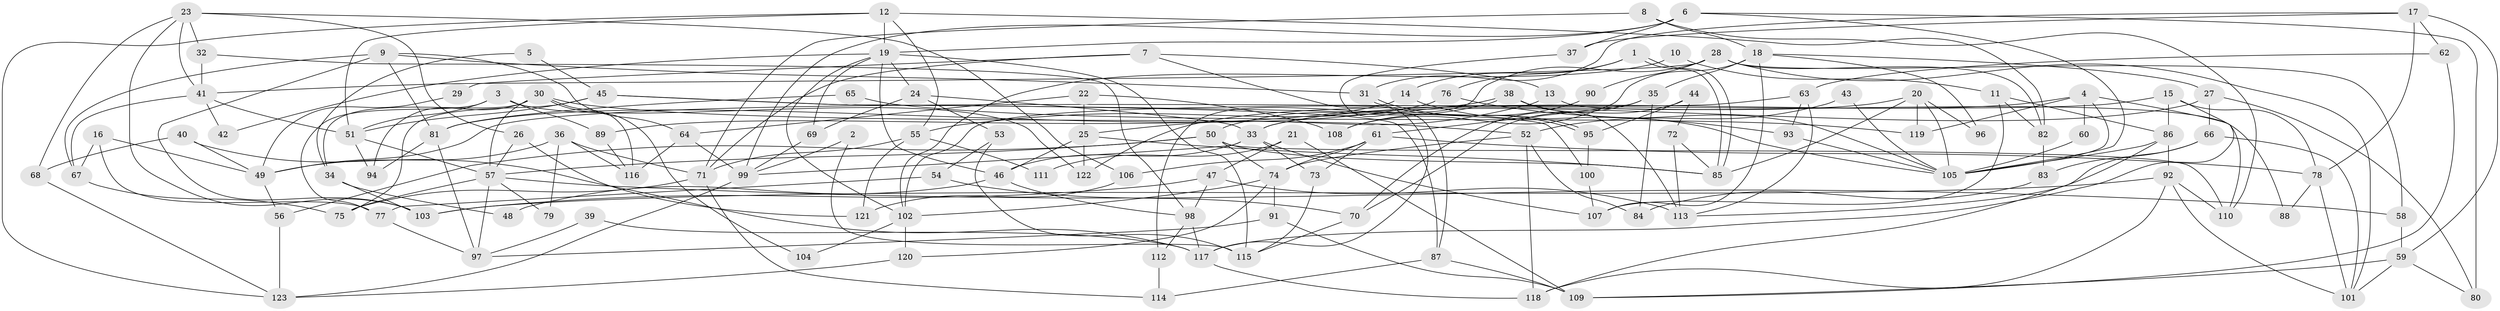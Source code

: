 // coarse degree distribution, {9: 0.15789473684210525, 5: 0.10526315789473684, 4: 0.10526315789473684, 11: 0.07894736842105263, 8: 0.05263157894736842, 7: 0.15789473684210525, 12: 0.05263157894736842, 6: 0.05263157894736842, 10: 0.05263157894736842, 13: 0.02631578947368421, 18: 0.02631578947368421, 2: 0.07894736842105263, 3: 0.05263157894736842}
// Generated by graph-tools (version 1.1) at 2025/18/03/04/25 18:18:42]
// undirected, 123 vertices, 246 edges
graph export_dot {
graph [start="1"]
  node [color=gray90,style=filled];
  1;
  2;
  3;
  4;
  5;
  6;
  7;
  8;
  9;
  10;
  11;
  12;
  13;
  14;
  15;
  16;
  17;
  18;
  19;
  20;
  21;
  22;
  23;
  24;
  25;
  26;
  27;
  28;
  29;
  30;
  31;
  32;
  33;
  34;
  35;
  36;
  37;
  38;
  39;
  40;
  41;
  42;
  43;
  44;
  45;
  46;
  47;
  48;
  49;
  50;
  51;
  52;
  53;
  54;
  55;
  56;
  57;
  58;
  59;
  60;
  61;
  62;
  63;
  64;
  65;
  66;
  67;
  68;
  69;
  70;
  71;
  72;
  73;
  74;
  75;
  76;
  77;
  78;
  79;
  80;
  81;
  82;
  83;
  84;
  85;
  86;
  87;
  88;
  89;
  90;
  91;
  92;
  93;
  94;
  95;
  96;
  97;
  98;
  99;
  100;
  101;
  102;
  103;
  104;
  105;
  106;
  107;
  108;
  109;
  110;
  111;
  112;
  113;
  114;
  115;
  116;
  117;
  118;
  119;
  120;
  121;
  122;
  123;
  1 -- 76;
  1 -- 85;
  1 -- 85;
  1 -- 14;
  2 -- 99;
  2 -- 115;
  3 -- 77;
  3 -- 51;
  3 -- 89;
  3 -- 122;
  4 -- 105;
  4 -- 33;
  4 -- 60;
  4 -- 110;
  4 -- 119;
  5 -- 45;
  5 -- 34;
  6 -- 99;
  6 -- 37;
  6 -- 19;
  6 -- 80;
  6 -- 105;
  7 -- 117;
  7 -- 71;
  7 -- 13;
  7 -- 29;
  8 -- 18;
  8 -- 110;
  8 -- 71;
  9 -- 64;
  9 -- 67;
  9 -- 31;
  9 -- 81;
  9 -- 103;
  10 -- 102;
  10 -- 11;
  11 -- 86;
  11 -- 82;
  11 -- 107;
  12 -- 19;
  12 -- 82;
  12 -- 51;
  12 -- 55;
  12 -- 123;
  13 -- 25;
  13 -- 88;
  14 -- 105;
  14 -- 89;
  15 -- 86;
  15 -- 117;
  15 -- 49;
  15 -- 78;
  16 -- 49;
  16 -- 77;
  16 -- 67;
  17 -- 78;
  17 -- 31;
  17 -- 37;
  17 -- 59;
  17 -- 62;
  18 -- 27;
  18 -- 107;
  18 -- 35;
  18 -- 96;
  18 -- 108;
  19 -- 102;
  19 -- 24;
  19 -- 42;
  19 -- 46;
  19 -- 69;
  19 -- 115;
  20 -- 85;
  20 -- 105;
  20 -- 96;
  20 -- 119;
  20 -- 122;
  21 -- 109;
  21 -- 47;
  21 -- 111;
  22 -- 25;
  22 -- 64;
  22 -- 108;
  23 -- 41;
  23 -- 103;
  23 -- 26;
  23 -- 32;
  23 -- 68;
  23 -- 106;
  24 -- 33;
  24 -- 53;
  24 -- 69;
  25 -- 122;
  25 -- 85;
  25 -- 46;
  26 -- 57;
  26 -- 121;
  27 -- 66;
  27 -- 33;
  27 -- 80;
  28 -- 58;
  28 -- 101;
  28 -- 41;
  28 -- 82;
  28 -- 90;
  28 -- 112;
  29 -- 49;
  30 -- 52;
  30 -- 57;
  30 -- 34;
  30 -- 94;
  30 -- 104;
  30 -- 116;
  31 -- 95;
  31 -- 95;
  32 -- 41;
  32 -- 98;
  33 -- 107;
  33 -- 46;
  33 -- 73;
  33 -- 99;
  34 -- 103;
  34 -- 48;
  35 -- 61;
  35 -- 70;
  35 -- 84;
  36 -- 116;
  36 -- 49;
  36 -- 71;
  36 -- 79;
  37 -- 87;
  38 -- 105;
  38 -- 55;
  38 -- 50;
  38 -- 113;
  39 -- 117;
  39 -- 97;
  40 -- 49;
  40 -- 68;
  40 -- 117;
  41 -- 67;
  41 -- 42;
  41 -- 51;
  43 -- 105;
  43 -- 52;
  44 -- 72;
  44 -- 70;
  44 -- 95;
  45 -- 51;
  45 -- 75;
  45 -- 87;
  45 -- 100;
  46 -- 48;
  46 -- 98;
  47 -- 103;
  47 -- 98;
  47 -- 113;
  49 -- 56;
  50 -- 74;
  50 -- 56;
  50 -- 57;
  50 -- 85;
  50 -- 110;
  51 -- 57;
  51 -- 94;
  52 -- 74;
  52 -- 118;
  52 -- 84;
  53 -- 115;
  53 -- 54;
  54 -- 70;
  54 -- 77;
  55 -- 71;
  55 -- 111;
  55 -- 121;
  56 -- 123;
  57 -- 58;
  57 -- 75;
  57 -- 79;
  57 -- 97;
  58 -- 59;
  59 -- 80;
  59 -- 101;
  59 -- 109;
  60 -- 105;
  61 -- 106;
  61 -- 74;
  61 -- 73;
  61 -- 78;
  62 -- 109;
  62 -- 63;
  63 -- 113;
  63 -- 93;
  63 -- 102;
  64 -- 99;
  64 -- 116;
  65 -- 81;
  65 -- 119;
  66 -- 113;
  66 -- 101;
  66 -- 83;
  67 -- 75;
  68 -- 123;
  69 -- 99;
  70 -- 115;
  71 -- 75;
  71 -- 114;
  72 -- 113;
  72 -- 85;
  73 -- 115;
  74 -- 102;
  74 -- 91;
  74 -- 120;
  76 -- 81;
  76 -- 93;
  77 -- 97;
  78 -- 88;
  78 -- 101;
  81 -- 94;
  81 -- 97;
  82 -- 83;
  83 -- 84;
  86 -- 92;
  86 -- 118;
  86 -- 105;
  87 -- 114;
  87 -- 109;
  89 -- 116;
  90 -- 108;
  91 -- 97;
  91 -- 109;
  92 -- 101;
  92 -- 110;
  92 -- 103;
  92 -- 118;
  93 -- 105;
  95 -- 100;
  98 -- 112;
  98 -- 117;
  99 -- 123;
  100 -- 107;
  102 -- 120;
  102 -- 104;
  106 -- 121;
  112 -- 114;
  117 -- 118;
  120 -- 123;
}
